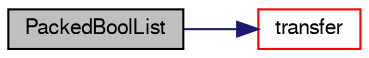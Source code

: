 digraph "PackedBoolList"
{
  bgcolor="transparent";
  edge [fontname="FreeSans",fontsize="10",labelfontname="FreeSans",labelfontsize="10"];
  node [fontname="FreeSans",fontsize="10",shape=record];
  rankdir="LR";
  Node15 [label="PackedBoolList",height=0.2,width=0.4,color="black", fillcolor="grey75", style="filled", fontcolor="black"];
  Node15 -> Node16 [color="midnightblue",fontsize="10",style="solid",fontname="FreeSans"];
  Node16 [label="transfer",height=0.2,width=0.4,color="red",URL="$a25934.html#a8d60a957d1fc0aaf561091939b0eeb9f",tooltip="Transfer the contents of the argument list into this list. "];
}
